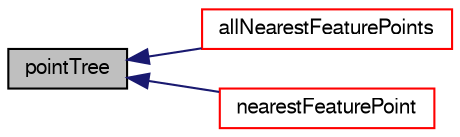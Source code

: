 digraph "pointTree"
{
  bgcolor="transparent";
  edge [fontname="FreeSans",fontsize="10",labelfontname="FreeSans",labelfontsize="10"];
  node [fontname="FreeSans",fontsize="10",shape=record];
  rankdir="LR";
  Node821 [label="pointTree",height=0.2,width=0.4,color="black", fillcolor="grey75", style="filled", fontcolor="black"];
  Node821 -> Node822 [dir="back",color="midnightblue",fontsize="10",style="solid",fontname="FreeSans"];
  Node822 [label="allNearestFeaturePoints",height=0.2,width=0.4,color="red",URL="$a21786.html#a3d27f2ecec0771445021daad5c682975",tooltip="Find all the feature points within searchDistSqr of sample. "];
  Node821 -> Node825 [dir="back",color="midnightblue",fontsize="10",style="solid",fontname="FreeSans"];
  Node825 [label="nearestFeaturePoint",height=0.2,width=0.4,color="red",URL="$a21786.html#a55b8ec81be05317e524b6d479ffe8a57",tooltip="Find nearest surface edge for the sample point. "];
}
